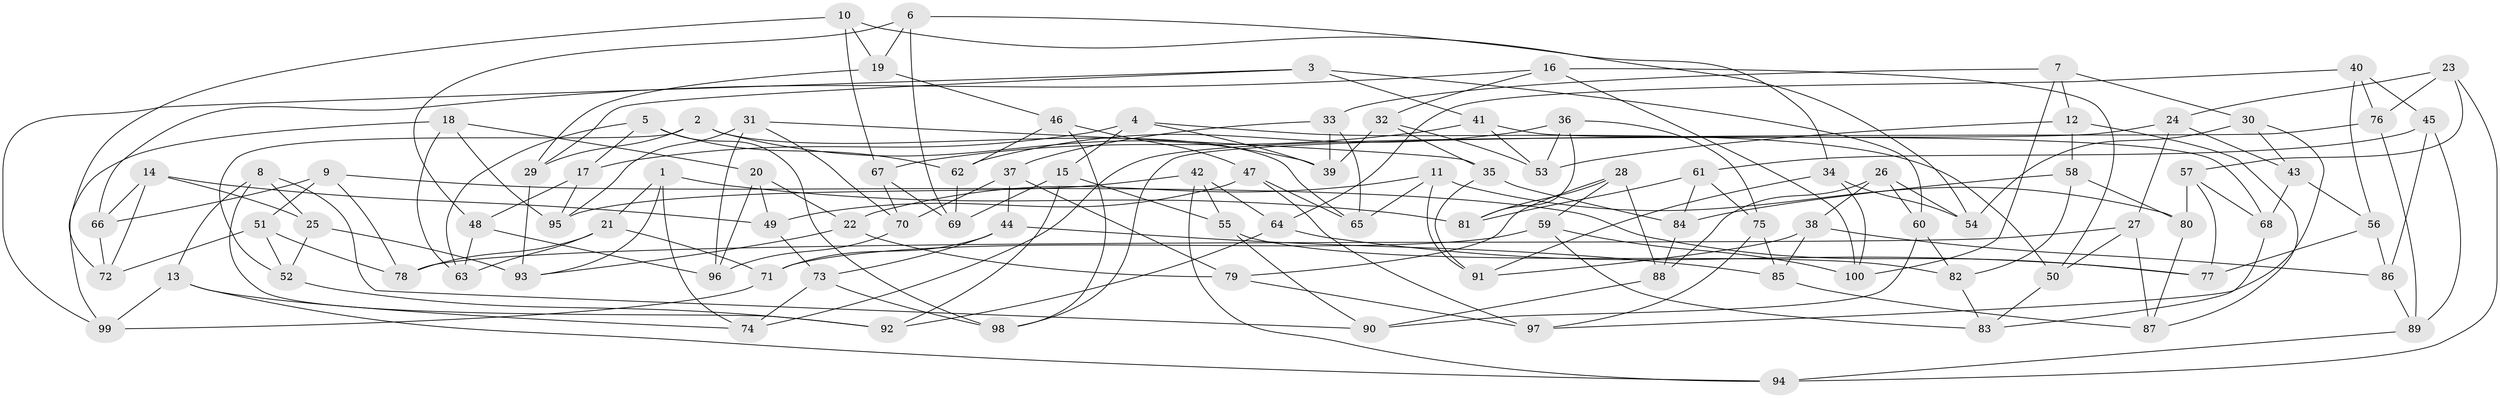 // Generated by graph-tools (version 1.1) at 2025/11/02/21/25 10:11:16]
// undirected, 100 vertices, 200 edges
graph export_dot {
graph [start="1"]
  node [color=gray90,style=filled];
  1;
  2;
  3;
  4;
  5;
  6;
  7;
  8;
  9;
  10;
  11;
  12;
  13;
  14;
  15;
  16;
  17;
  18;
  19;
  20;
  21;
  22;
  23;
  24;
  25;
  26;
  27;
  28;
  29;
  30;
  31;
  32;
  33;
  34;
  35;
  36;
  37;
  38;
  39;
  40;
  41;
  42;
  43;
  44;
  45;
  46;
  47;
  48;
  49;
  50;
  51;
  52;
  53;
  54;
  55;
  56;
  57;
  58;
  59;
  60;
  61;
  62;
  63;
  64;
  65;
  66;
  67;
  68;
  69;
  70;
  71;
  72;
  73;
  74;
  75;
  76;
  77;
  78;
  79;
  80;
  81;
  82;
  83;
  84;
  85;
  86;
  87;
  88;
  89;
  90;
  91;
  92;
  93;
  94;
  95;
  96;
  97;
  98;
  99;
  100;
  1 -- 21;
  1 -- 81;
  1 -- 93;
  1 -- 74;
  2 -- 65;
  2 -- 39;
  2 -- 29;
  2 -- 52;
  3 -- 41;
  3 -- 60;
  3 -- 29;
  3 -- 99;
  4 -- 15;
  4 -- 50;
  4 -- 17;
  4 -- 39;
  5 -- 63;
  5 -- 17;
  5 -- 98;
  5 -- 62;
  6 -- 19;
  6 -- 48;
  6 -- 34;
  6 -- 69;
  7 -- 30;
  7 -- 12;
  7 -- 100;
  7 -- 33;
  8 -- 25;
  8 -- 90;
  8 -- 13;
  8 -- 92;
  9 -- 78;
  9 -- 77;
  9 -- 51;
  9 -- 66;
  10 -- 19;
  10 -- 67;
  10 -- 72;
  10 -- 54;
  11 -- 80;
  11 -- 22;
  11 -- 65;
  11 -- 91;
  12 -- 58;
  12 -- 53;
  12 -- 87;
  13 -- 74;
  13 -- 94;
  13 -- 99;
  14 -- 49;
  14 -- 72;
  14 -- 66;
  14 -- 25;
  15 -- 55;
  15 -- 92;
  15 -- 69;
  16 -- 32;
  16 -- 50;
  16 -- 66;
  16 -- 100;
  17 -- 48;
  17 -- 95;
  18 -- 95;
  18 -- 20;
  18 -- 63;
  18 -- 99;
  19 -- 29;
  19 -- 46;
  20 -- 49;
  20 -- 96;
  20 -- 22;
  21 -- 78;
  21 -- 71;
  21 -- 63;
  22 -- 93;
  22 -- 79;
  23 -- 94;
  23 -- 76;
  23 -- 57;
  23 -- 24;
  24 -- 74;
  24 -- 27;
  24 -- 43;
  25 -- 52;
  25 -- 93;
  26 -- 60;
  26 -- 88;
  26 -- 54;
  26 -- 38;
  27 -- 50;
  27 -- 87;
  27 -- 78;
  28 -- 59;
  28 -- 88;
  28 -- 79;
  28 -- 81;
  29 -- 93;
  30 -- 43;
  30 -- 97;
  30 -- 54;
  31 -- 70;
  31 -- 96;
  31 -- 35;
  31 -- 95;
  32 -- 53;
  32 -- 35;
  32 -- 39;
  33 -- 39;
  33 -- 37;
  33 -- 65;
  34 -- 54;
  34 -- 100;
  34 -- 91;
  35 -- 91;
  35 -- 84;
  36 -- 53;
  36 -- 81;
  36 -- 62;
  36 -- 75;
  37 -- 70;
  37 -- 44;
  37 -- 79;
  38 -- 86;
  38 -- 91;
  38 -- 85;
  40 -- 45;
  40 -- 76;
  40 -- 64;
  40 -- 56;
  41 -- 53;
  41 -- 67;
  41 -- 68;
  42 -- 95;
  42 -- 64;
  42 -- 55;
  42 -- 94;
  43 -- 56;
  43 -- 68;
  44 -- 73;
  44 -- 85;
  44 -- 71;
  45 -- 86;
  45 -- 89;
  45 -- 61;
  46 -- 98;
  46 -- 62;
  46 -- 47;
  47 -- 49;
  47 -- 97;
  47 -- 65;
  48 -- 63;
  48 -- 96;
  49 -- 73;
  50 -- 83;
  51 -- 72;
  51 -- 78;
  51 -- 52;
  52 -- 92;
  55 -- 82;
  55 -- 90;
  56 -- 86;
  56 -- 77;
  57 -- 80;
  57 -- 68;
  57 -- 77;
  58 -- 82;
  58 -- 80;
  58 -- 84;
  59 -- 100;
  59 -- 71;
  59 -- 83;
  60 -- 90;
  60 -- 82;
  61 -- 75;
  61 -- 84;
  61 -- 81;
  62 -- 69;
  64 -- 77;
  64 -- 92;
  66 -- 72;
  67 -- 69;
  67 -- 70;
  68 -- 83;
  70 -- 96;
  71 -- 99;
  73 -- 74;
  73 -- 98;
  75 -- 97;
  75 -- 85;
  76 -- 98;
  76 -- 89;
  79 -- 97;
  80 -- 87;
  82 -- 83;
  84 -- 88;
  85 -- 87;
  86 -- 89;
  88 -- 90;
  89 -- 94;
}
